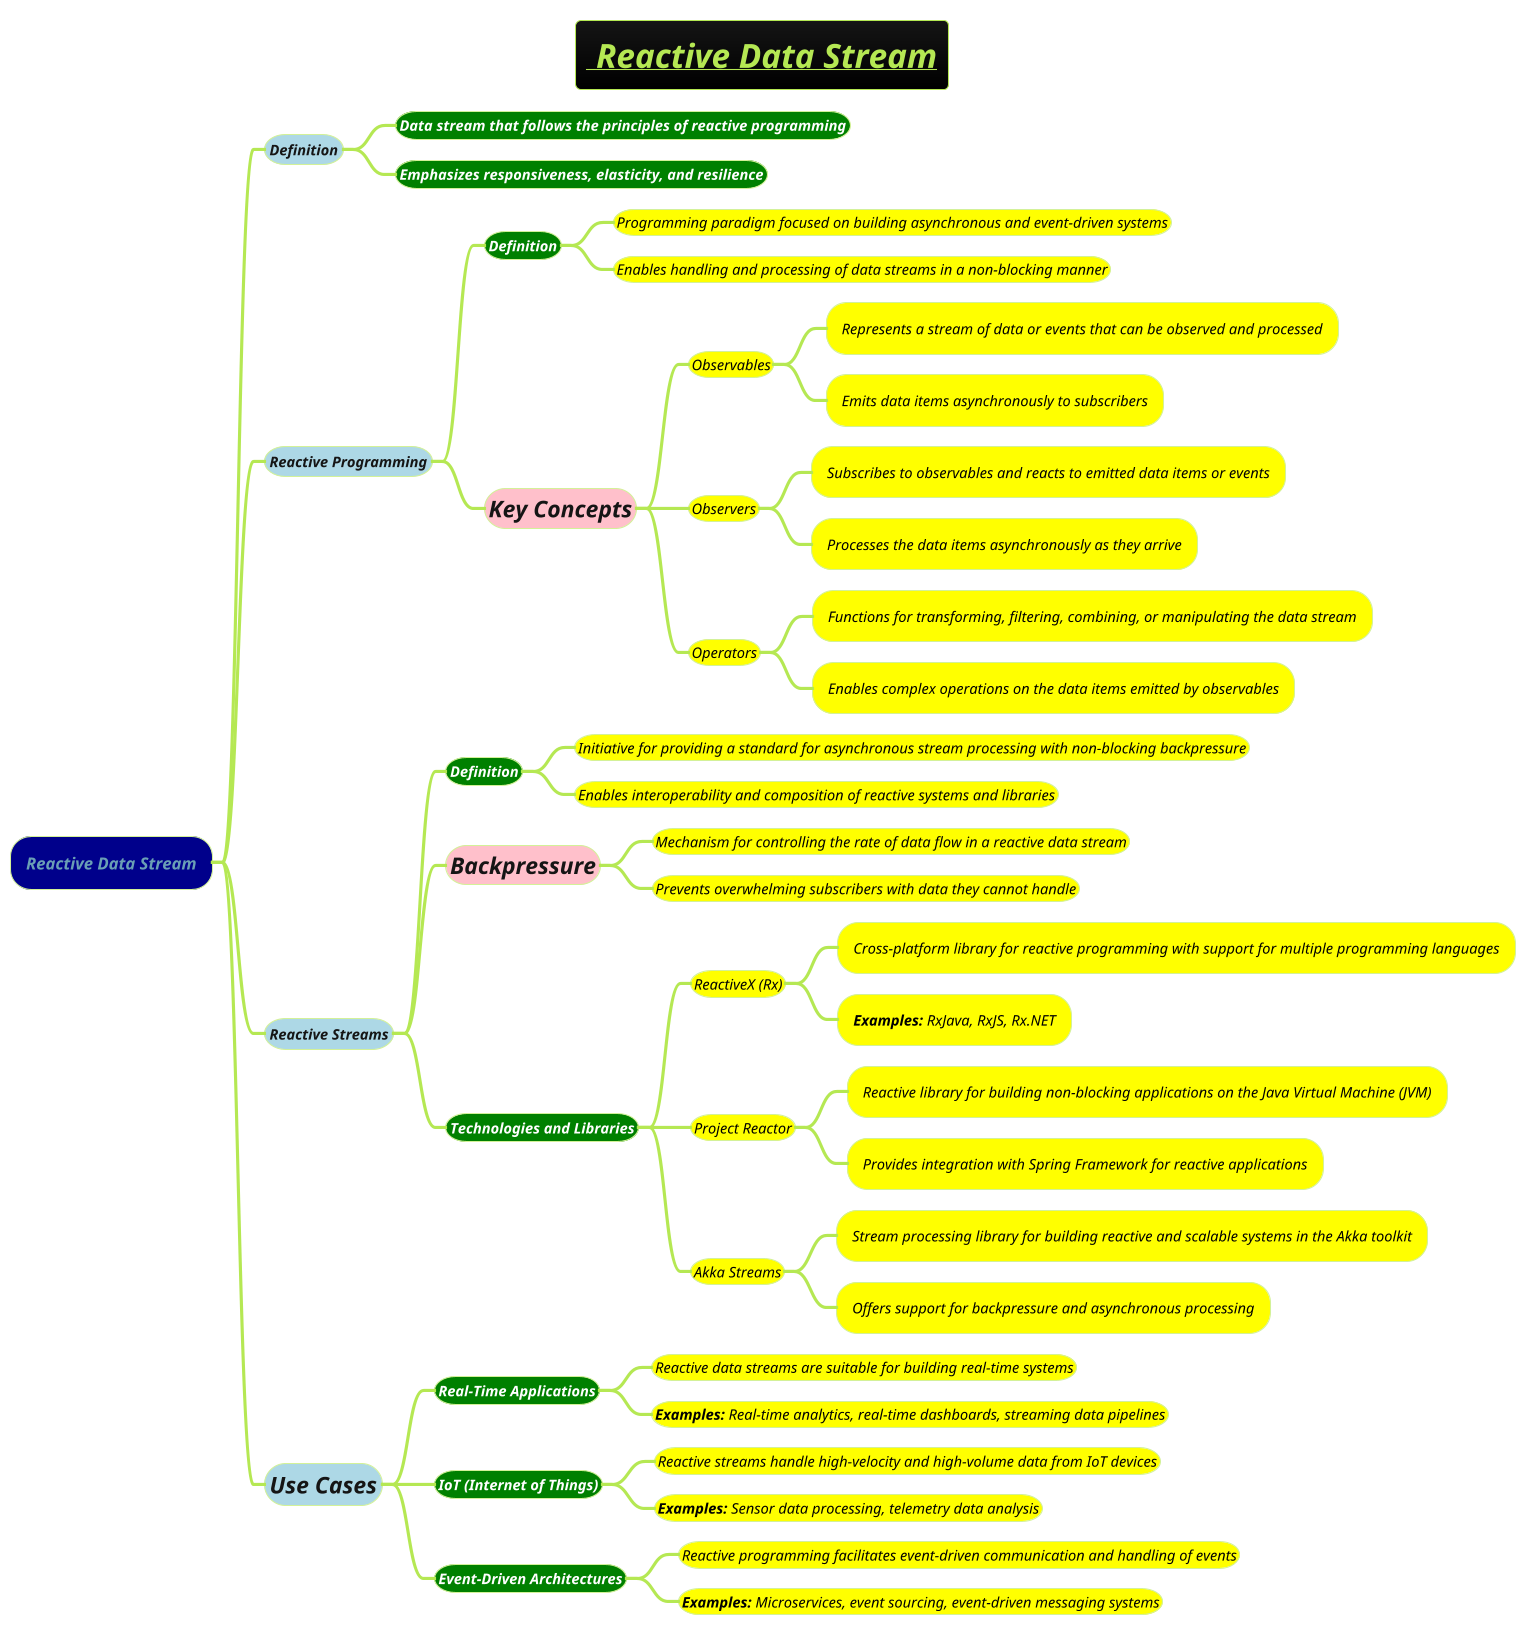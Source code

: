 @startmindmap
title =<i>__ Reactive Data Stream__
!theme hacker

*[#darkblue] <i>Reactive Data Stream

**[#lightblue] <i><color #blac><size:14>Definition
***[#green] <b><i><color #white><size:14>Data stream that follows the principles of reactive programming
***[#green] <b><i><color #white><size:14>Emphasizes responsiveness, elasticity, and resilience

**[#lightblue] <i><color #blac><size:14>**Reactive Programming**
***[#green] <b><i><color #white><size:14>**Definition**
****[#yellow] <i><color #black><size:14>Programming paradigm focused on building asynchronous and event-driven systems
****[#yellow] <i><color #black><size:14>Enables handling and processing of data streams in a non-blocking manner

***[#pink] <i><size:22>**Key Concepts**
****[#yellow] <i><color #black><size:14>Observables
*****[#yellow] <i><color #black><size:14>Represents a stream of data or events that can be observed and processed
*****[#yellow] <i><color #black><size:14>Emits data items asynchronously to subscribers

****[#yellow] <i><color #black><size:14>Observers
*****[#yellow] <i><color #black><size:14>Subscribes to observables and reacts to emitted data items or events
*****[#yellow] <i><color #black><size:14>Processes the data items asynchronously as they arrive

****[#yellow] <i><color #black><size:14>Operators
*****[#yellow] <i><color #black><size:14>Functions for transforming, filtering, combining, or manipulating the data stream
*****[#yellow] <i><color #black><size:14>Enables complex operations on the data items emitted by observables

**[#lightblue] <i><color #blac><size:14>Reactive Streams
***[#green] <b><i><color #white><size:14>Definition
****[#yellow] <i><color #black><size:14>Initiative for providing a standard for asynchronous stream processing with non-blocking backpressure
****[#yellow] <i><color #black><size:14>Enables interoperability and composition of reactive systems and libraries

***[#pink] <i><size:22>**Backpressure**
****[#yellow] <i><color #black><size:14>Mechanism for controlling the rate of data flow in a reactive data stream
****[#yellow] <i><color #black><size:14>Prevents overwhelming subscribers with data they cannot handle

***[#green] <b><i><color #white><size:14>Technologies and Libraries
****[#yellow] <i><color #black><size:14>ReactiveX (Rx)
*****[#yellow] <i><color #black><size:14>Cross-platform library for reactive programming with support for multiple programming languages
*****[#yellow] <i><color #black><size:14>**Examples:** RxJava, RxJS, Rx.NET

****[#yellow] <i><color #black><size:14>Project Reactor
*****[#yellow] <i><color #black><size:14>Reactive library for building non-blocking applications on the Java Virtual Machine (JVM)
*****[#yellow] <i><color #black><size:14>Provides integration with Spring Framework for reactive applications

****[#yellow] <i><color #black><size:14>Akka Streams
*****[#yellow] <i><color #black><size:14>Stream processing library for building reactive and scalable systems in the Akka toolkit
*****[#yellow] <i><color #black><size:14>Offers support for backpressure and asynchronous processing

**[#lightblue] <i><color #blac><size:22>Use Cases
***[#green] <b><i><color #white><size:14>Real-Time Applications
****[#yellow] <i><color #black><size:14>Reactive data streams are suitable for building real-time systems
****[#yellow] <i><color #black><size:14>**Examples:** Real-time analytics, real-time dashboards, streaming data pipelines

***[#green] <b><i><color #white><size:14>IoT (Internet of Things)
****[#yellow] <i><color #black><size:14>Reactive streams handle high-velocity and high-volume data from IoT devices
****[#yellow] <i><color #black><size:14>**Examples:** Sensor data processing, telemetry data analysis

***[#green] <b><i><color #white><size:14>Event-Driven Architectures
****[#yellow] <i><color #black><size:14>Reactive programming facilitates event-driven communication and handling of events
****[#yellow] <i><color #black><size:14>**Examples:** Microservices, event sourcing, event-driven messaging systems

@endmindmap
